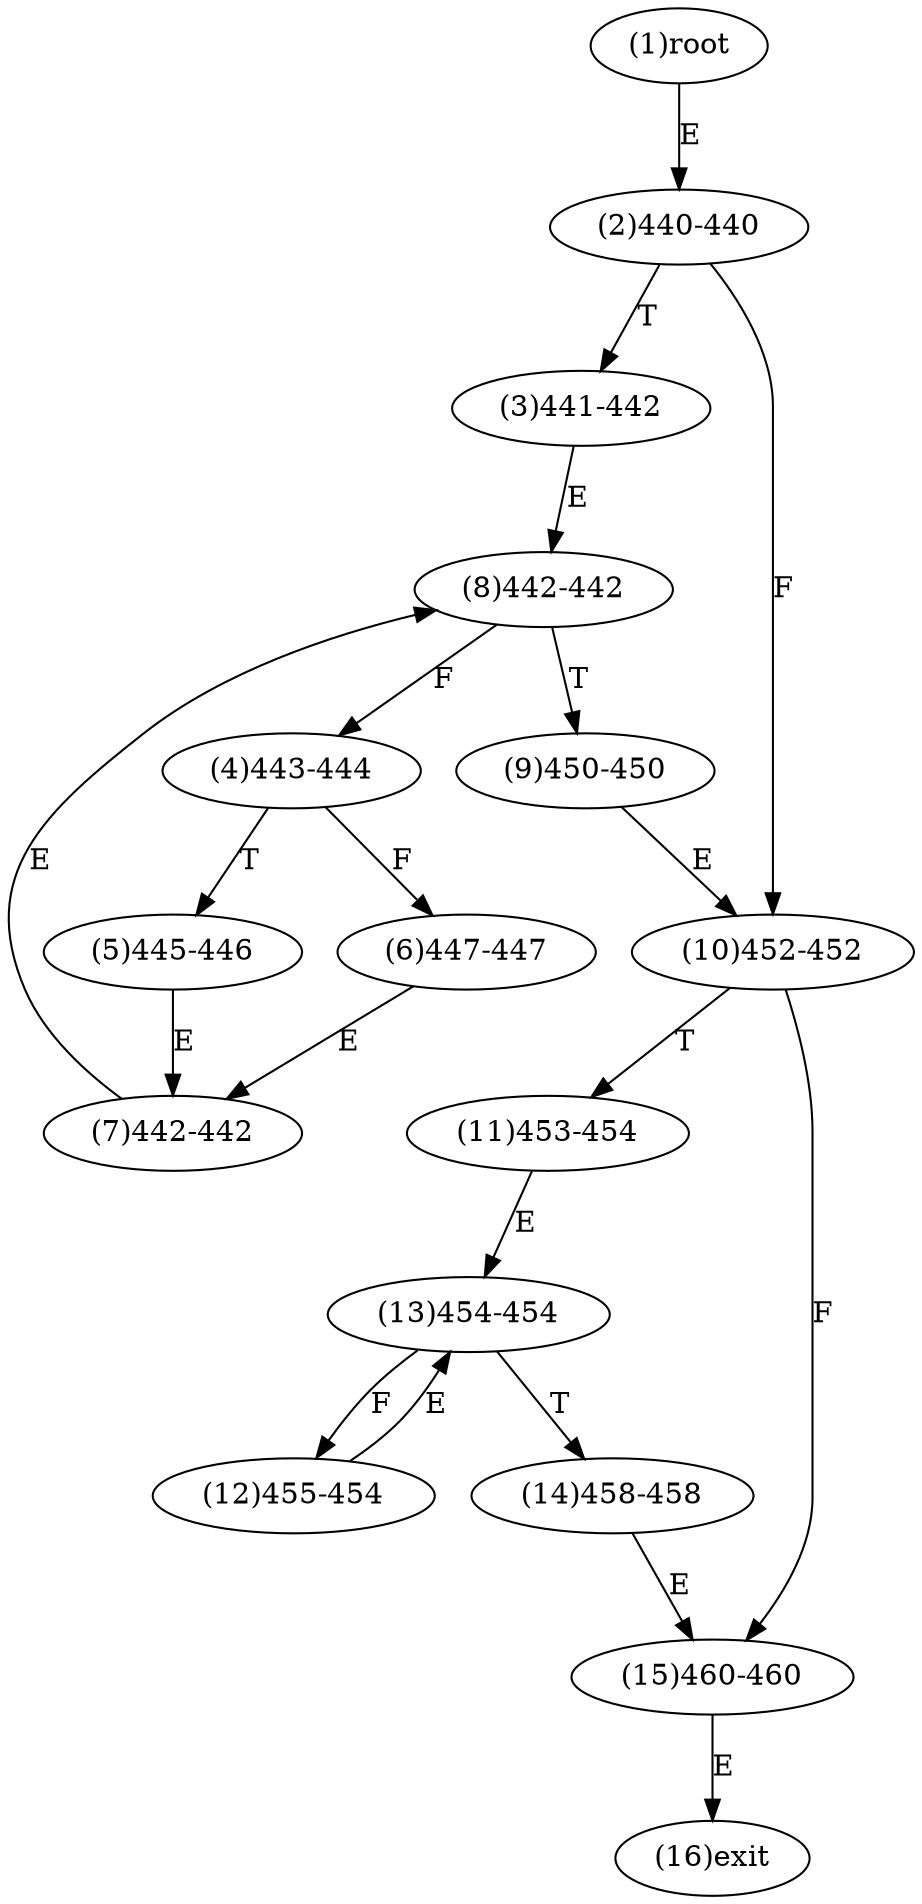 digraph "" { 
1[ label="(1)root"];
2[ label="(2)440-440"];
3[ label="(3)441-442"];
4[ label="(4)443-444"];
5[ label="(5)445-446"];
6[ label="(6)447-447"];
7[ label="(7)442-442"];
8[ label="(8)442-442"];
9[ label="(9)450-450"];
10[ label="(10)452-452"];
11[ label="(11)453-454"];
12[ label="(12)455-454"];
13[ label="(13)454-454"];
14[ label="(14)458-458"];
15[ label="(15)460-460"];
16[ label="(16)exit"];
1->2[ label="E"];
2->10[ label="F"];
2->3[ label="T"];
3->8[ label="E"];
4->6[ label="F"];
4->5[ label="T"];
5->7[ label="E"];
6->7[ label="E"];
7->8[ label="E"];
8->4[ label="F"];
8->9[ label="T"];
9->10[ label="E"];
10->15[ label="F"];
10->11[ label="T"];
11->13[ label="E"];
12->13[ label="E"];
13->12[ label="F"];
13->14[ label="T"];
14->15[ label="E"];
15->16[ label="E"];
}